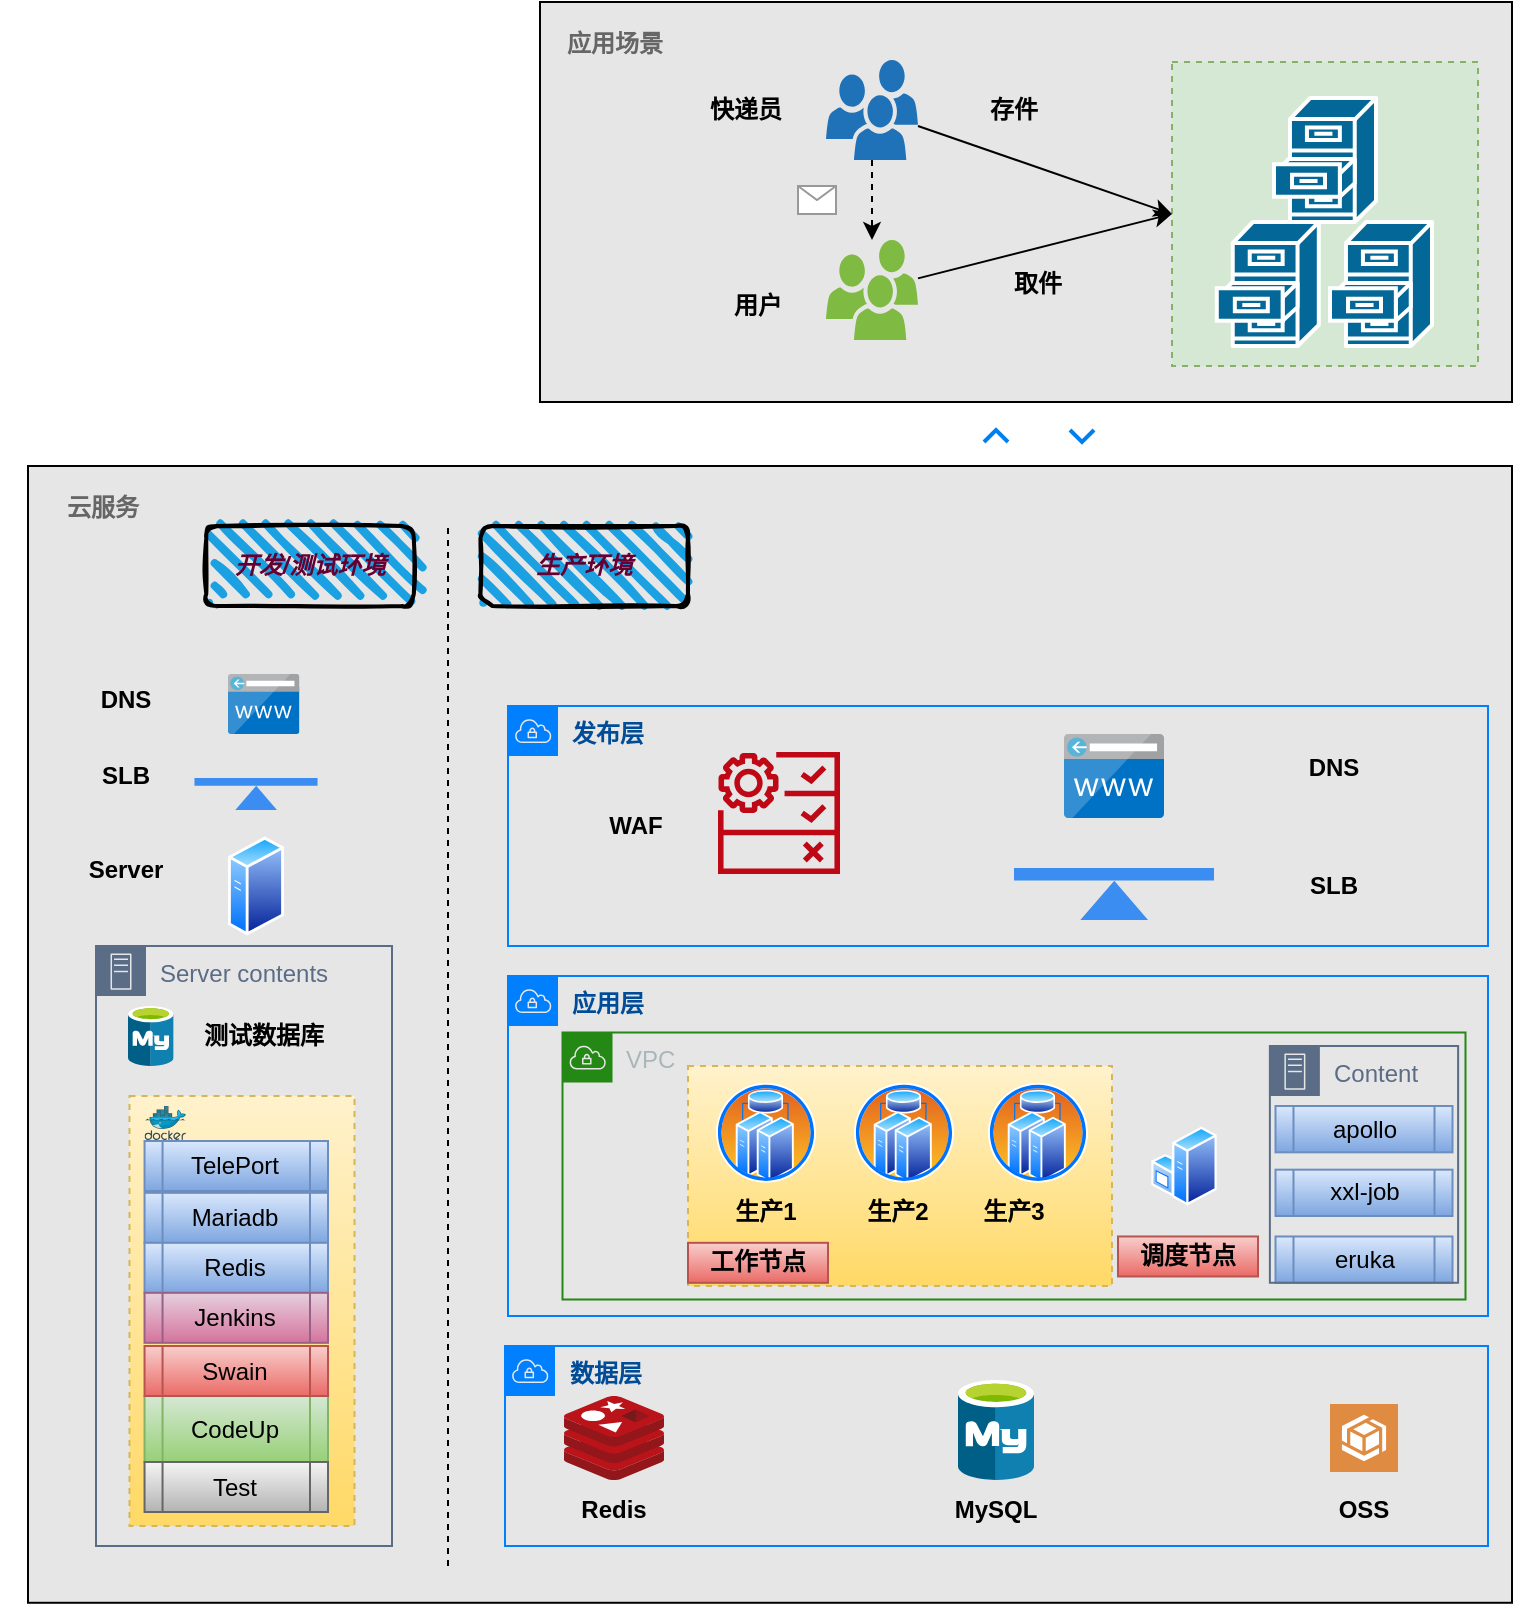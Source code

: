 <mxfile version="17.4.0" type="github">
  <diagram id="BdLwMyGjnG6UXohXk7-T" name="Page-1">
    <mxGraphModel dx="1422" dy="786" grid="1" gridSize="10" guides="1" tooltips="1" connect="1" arrows="1" fold="1" page="1" pageScale="1" pageWidth="827" pageHeight="1169" math="0" shadow="0">
      <root>
        <mxCell id="0" />
        <mxCell id="1" parent="0" />
        <mxCell id="7YYmYSPFP5t7wdT3Zkfi-18" value="" style="rounded=0;whiteSpace=wrap;html=1;fillColor=#E6E6E6;" vertex="1" parent="1">
          <mxGeometry x="294" y="68" width="486" height="200" as="geometry" />
        </mxCell>
        <mxCell id="u_pD7Ns_MpsrbYzYDKfG-13" value="" style="rounded=0;whiteSpace=wrap;html=1;dashed=1;fillColor=#d5e8d4;strokeColor=#82b366;" parent="1" vertex="1">
          <mxGeometry x="610" y="98" width="153" height="152" as="geometry" />
        </mxCell>
        <mxCell id="KMk3zY3-F5rNktSrJOaJ-93" value="" style="verticalLabelPosition=bottom;verticalAlign=top;html=1;shadow=0;dashed=0;strokeWidth=1;shape=mxgraph.ios.iBgFlat;labelBackgroundColor=none;fillColor=#E6E6E6;" parent="1" vertex="1">
          <mxGeometry x="38" y="300" width="742" height="568.39" as="geometry" />
        </mxCell>
        <mxCell id="KMk3zY3-F5rNktSrJOaJ-60" value="Server contents" style="points=[[0,0],[0.25,0],[0.5,0],[0.75,0],[1,0],[1,0.25],[1,0.5],[1,0.75],[1,1],[0.75,1],[0.5,1],[0.25,1],[0,1],[0,0.75],[0,0.5],[0,0.25]];outlineConnect=0;gradientColor=none;html=1;whiteSpace=wrap;fontSize=12;fontStyle=0;shape=mxgraph.aws4.group;grIcon=mxgraph.aws4.group_on_premise;strokeColor=#5A6C86;fillColor=none;verticalAlign=top;align=left;spacingLeft=30;fontColor=#5A6C86;dashed=0;" parent="1" vertex="1">
          <mxGeometry x="72" y="540" width="148" height="300" as="geometry" />
        </mxCell>
        <mxCell id="KMk3zY3-F5rNktSrJOaJ-39" value="&lt;font color=&quot;#004c99&quot;&gt;&lt;b&gt;应用层&lt;/b&gt;&lt;/font&gt;" style="points=[[0,0],[0.25,0],[0.5,0],[0.75,0],[1,0],[1,0.25],[1,0.5],[1,0.75],[1,1],[0.75,1],[0.5,1],[0.25,1],[0,1],[0,0.75],[0,0.5],[0,0.25]];outlineConnect=0;gradientColor=none;html=1;whiteSpace=wrap;fontSize=12;fontStyle=0;shape=mxgraph.aws4.group;grIcon=mxgraph.aws4.group_vpc;strokeColor=#007FFF;fillColor=none;verticalAlign=top;align=left;spacingLeft=30;fontColor=#AAB7B8;dashed=0;" parent="1" vertex="1">
          <mxGeometry x="278" y="555" width="490" height="170" as="geometry" />
        </mxCell>
        <mxCell id="KMk3zY3-F5rNktSrJOaJ-65" value="" style="rounded=0;whiteSpace=wrap;html=1;dashed=1;strokeColor=#d6b656;fillColor=#fff2cc;gradientColor=#ffd966;" parent="1" vertex="1">
          <mxGeometry x="88.75" y="615" width="112.5" height="215" as="geometry" />
        </mxCell>
        <mxCell id="KMk3zY3-F5rNktSrJOaJ-47" value="&lt;b&gt;&lt;font color=&quot;#004c99&quot;&gt;数据层&lt;/font&gt;&lt;/b&gt;" style="points=[[0,0],[0.25,0],[0.5,0],[0.75,0],[1,0],[1,0.25],[1,0.5],[1,0.75],[1,1],[0.75,1],[0.5,1],[0.25,1],[0,1],[0,0.75],[0,0.5],[0,0.25]];outlineConnect=0;gradientColor=none;html=1;whiteSpace=wrap;fontSize=12;fontStyle=0;shape=mxgraph.aws4.group;grIcon=mxgraph.aws4.group_vpc;strokeColor=#007FFF;fillColor=none;verticalAlign=top;align=left;spacingLeft=30;fontColor=#AAB7B8;dashed=0;" parent="1" vertex="1">
          <mxGeometry x="276.5" y="740" width="491.5" height="100" as="geometry" />
        </mxCell>
        <mxCell id="KMk3zY3-F5rNktSrJOaJ-46" value="&lt;b&gt;&lt;font color=&quot;#004c99&quot;&gt;发布层&lt;/font&gt;&lt;/b&gt;" style="points=[[0,0],[0.25,0],[0.5,0],[0.75,0],[1,0],[1,0.25],[1,0.5],[1,0.75],[1,1],[0.75,1],[0.5,1],[0.25,1],[0,1],[0,0.75],[0,0.5],[0,0.25]];outlineConnect=0;gradientColor=none;html=1;whiteSpace=wrap;fontSize=12;fontStyle=0;shape=mxgraph.aws4.group;grIcon=mxgraph.aws4.group_vpc;strokeColor=#007FFF;fillColor=none;verticalAlign=top;align=left;spacingLeft=30;fontColor=#AAB7B8;dashed=0;" parent="1" vertex="1">
          <mxGeometry x="278" y="420" width="490" height="120" as="geometry" />
        </mxCell>
        <mxCell id="KMk3zY3-F5rNktSrJOaJ-48" value="VPC" style="points=[[0,0],[0.25,0],[0.5,0],[0.75,0],[1,0],[1,0.25],[1,0.5],[1,0.75],[1,1],[0.75,1],[0.5,1],[0.25,1],[0,1],[0,0.75],[0,0.5],[0,0.25]];outlineConnect=0;gradientColor=none;html=1;whiteSpace=wrap;fontSize=12;fontStyle=0;shape=mxgraph.aws4.group;grIcon=mxgraph.aws4.group_vpc;strokeColor=#248814;fillColor=none;verticalAlign=top;align=left;spacingLeft=30;fontColor=#AAB7B8;dashed=0;" parent="1" vertex="1">
          <mxGeometry x="305.25" y="583.21" width="451.5" height="133.58" as="geometry" />
        </mxCell>
        <mxCell id="KMk3zY3-F5rNktSrJOaJ-34" value="" style="rounded=0;whiteSpace=wrap;html=1;dashed=1;labelBackgroundColor=none;fillColor=#fff2cc;gradientColor=#ffd966;strokeColor=#d6b656;" parent="1" vertex="1">
          <mxGeometry x="368" y="600" width="212" height="110" as="geometry" />
        </mxCell>
        <mxCell id="KMk3zY3-F5rNktSrJOaJ-10" value="" style="sketch=0;aspect=fixed;html=1;points=[];align=center;image;fontSize=12;image=img/lib/mscae/Cache_Redis_Product.svg;" parent="1" vertex="1">
          <mxGeometry x="306" y="765" width="50" height="42" as="geometry" />
        </mxCell>
        <mxCell id="KMk3zY3-F5rNktSrJOaJ-11" value="Redis" style="text;html=1;strokeColor=none;fillColor=none;align=center;verticalAlign=middle;whiteSpace=wrap;rounded=0;fontStyle=1" parent="1" vertex="1">
          <mxGeometry x="301" y="807" width="60" height="30" as="geometry" />
        </mxCell>
        <mxCell id="KMk3zY3-F5rNktSrJOaJ-13" value="" style="sketch=0;aspect=fixed;html=1;points=[];align=center;image;fontSize=12;image=img/lib/mscae/Azure_Database_for_MySQL_servers.svg;" parent="1" vertex="1">
          <mxGeometry x="503" y="757" width="38" height="50" as="geometry" />
        </mxCell>
        <mxCell id="KMk3zY3-F5rNktSrJOaJ-14" value="MySQL" style="text;html=1;strokeColor=none;fillColor=none;align=center;verticalAlign=middle;whiteSpace=wrap;rounded=0;fontStyle=1" parent="1" vertex="1">
          <mxGeometry x="492" y="807" width="60" height="30" as="geometry" />
        </mxCell>
        <mxCell id="KMk3zY3-F5rNktSrJOaJ-16" value="" style="sketch=0;pointerEvents=1;shadow=0;dashed=0;html=1;strokeColor=none;fillColor=#DF8C42;labelPosition=center;verticalLabelPosition=bottom;verticalAlign=top;align=center;outlineConnect=0;shape=mxgraph.veeam2.ibm_object_storage;" parent="1" vertex="1">
          <mxGeometry x="689" y="769" width="34" height="34" as="geometry" />
        </mxCell>
        <mxCell id="KMk3zY3-F5rNktSrJOaJ-17" value="OSS" style="text;html=1;strokeColor=none;fillColor=none;align=center;verticalAlign=middle;whiteSpace=wrap;rounded=0;fontStyle=1" parent="1" vertex="1">
          <mxGeometry x="676" y="807" width="60" height="30" as="geometry" />
        </mxCell>
        <mxCell id="KMk3zY3-F5rNktSrJOaJ-21" value="生产1" style="text;html=1;strokeColor=none;fillColor=none;align=center;verticalAlign=middle;whiteSpace=wrap;rounded=0;fontStyle=1" parent="1" vertex="1">
          <mxGeometry x="377" y="658.41" width="60" height="30" as="geometry" />
        </mxCell>
        <mxCell id="KMk3zY3-F5rNktSrJOaJ-22" value="生产2" style="text;html=1;strokeColor=none;fillColor=none;align=center;verticalAlign=middle;whiteSpace=wrap;rounded=0;fontStyle=1" parent="1" vertex="1">
          <mxGeometry x="443" y="658.41" width="60" height="30" as="geometry" />
        </mxCell>
        <mxCell id="KMk3zY3-F5rNktSrJOaJ-23" value="生产3" style="text;html=1;strokeColor=none;fillColor=none;align=center;verticalAlign=middle;whiteSpace=wrap;rounded=0;fontStyle=1" parent="1" vertex="1">
          <mxGeometry x="501" y="658.41" width="60" height="30" as="geometry" />
        </mxCell>
        <mxCell id="KMk3zY3-F5rNktSrJOaJ-24" value="" style="aspect=fixed;perimeter=ellipsePerimeter;html=1;align=center;shadow=0;dashed=0;spacingTop=3;image;image=img/lib/active_directory/windows_server.svg;" parent="1" vertex="1">
          <mxGeometry x="599.6" y="630" width="32.8" height="40" as="geometry" />
        </mxCell>
        <mxCell id="KMk3zY3-F5rNktSrJOaJ-30" value="" style="aspect=fixed;perimeter=ellipsePerimeter;html=1;align=center;shadow=0;dashed=0;spacingTop=3;image;image=img/lib/active_directory/cluster_server.svg;" parent="1" vertex="1">
          <mxGeometry x="382" y="608.41" width="50" height="50" as="geometry" />
        </mxCell>
        <mxCell id="KMk3zY3-F5rNktSrJOaJ-31" value="" style="aspect=fixed;perimeter=ellipsePerimeter;html=1;align=center;shadow=0;dashed=0;spacingTop=3;image;image=img/lib/active_directory/cluster_server.svg;" parent="1" vertex="1">
          <mxGeometry x="451" y="608.41" width="50" height="50" as="geometry" />
        </mxCell>
        <mxCell id="KMk3zY3-F5rNktSrJOaJ-32" value="" style="aspect=fixed;perimeter=ellipsePerimeter;html=1;align=center;shadow=0;dashed=0;spacingTop=3;image;image=img/lib/active_directory/cluster_server.svg;" parent="1" vertex="1">
          <mxGeometry x="518" y="608.41" width="50" height="50" as="geometry" />
        </mxCell>
        <mxCell id="KMk3zY3-F5rNktSrJOaJ-44" value="" style="sketch=0;html=1;aspect=fixed;strokeColor=none;shadow=0;align=center;verticalAlign=top;fillColor=#3B8DF1;shape=mxgraph.gcp2.load_balancing" parent="1" vertex="1">
          <mxGeometry x="531" y="501" width="100" height="26" as="geometry" />
        </mxCell>
        <mxCell id="KMk3zY3-F5rNktSrJOaJ-45" value="" style="sketch=0;aspect=fixed;html=1;points=[];align=center;image;fontSize=12;image=img/lib/mscae/CustomDomain.svg;strokeColor=#006600;" parent="1" vertex="1">
          <mxGeometry x="556" y="434" width="50" height="42" as="geometry" />
        </mxCell>
        <mxCell id="KMk3zY3-F5rNktSrJOaJ-53" value="SLB" style="text;html=1;strokeColor=none;fillColor=none;align=center;verticalAlign=middle;whiteSpace=wrap;rounded=0;dashed=1;fontStyle=1" parent="1" vertex="1">
          <mxGeometry x="651" y="493" width="80" height="34" as="geometry" />
        </mxCell>
        <mxCell id="KMk3zY3-F5rNktSrJOaJ-54" value="DNS" style="text;html=1;strokeColor=none;fillColor=none;align=center;verticalAlign=middle;whiteSpace=wrap;rounded=0;dashed=1;fontStyle=1" parent="1" vertex="1">
          <mxGeometry x="651" y="434" width="80" height="34" as="geometry" />
        </mxCell>
        <mxCell id="KMk3zY3-F5rNktSrJOaJ-56" value="" style="endArrow=none;dashed=1;html=1;rounded=0;fontColor=#660033;" parent="1" edge="1">
          <mxGeometry width="50" height="50" relative="1" as="geometry">
            <mxPoint x="248" y="850" as="sourcePoint" />
            <mxPoint x="248" y="330" as="targetPoint" />
          </mxGeometry>
        </mxCell>
        <mxCell id="KMk3zY3-F5rNktSrJOaJ-58" value="" style="aspect=fixed;perimeter=ellipsePerimeter;html=1;align=center;shadow=0;dashed=0;spacingTop=3;image;image=img/lib/active_directory/generic_server.svg;fontColor=#660033;strokeColor=#007FFF;" parent="1" vertex="1">
          <mxGeometry x="138" y="485" width="28.0" height="50" as="geometry" />
        </mxCell>
        <mxCell id="KMk3zY3-F5rNktSrJOaJ-61" value="" style="sketch=0;aspect=fixed;html=1;points=[];align=center;image;fontSize=12;image=img/lib/mscae/Azure_Database_for_MySQL_servers.svg;" parent="1" vertex="1">
          <mxGeometry x="88" y="570" width="22.8" height="30" as="geometry" />
        </mxCell>
        <mxCell id="KMk3zY3-F5rNktSrJOaJ-62" value="测试数据库" style="text;html=1;strokeColor=none;fillColor=none;align=center;verticalAlign=middle;whiteSpace=wrap;rounded=0;dashed=1;fontColor=#000000;fontStyle=1" parent="1" vertex="1">
          <mxGeometry x="120.86" y="575" width="70" height="20" as="geometry" />
        </mxCell>
        <mxCell id="KMk3zY3-F5rNktSrJOaJ-64" value="" style="sketch=0;aspect=fixed;html=1;points=[];align=center;image;fontSize=12;image=img/lib/mscae/Docker.svg;dashed=1;fontColor=#660033;strokeColor=#007FFF;" parent="1" vertex="1">
          <mxGeometry x="96.27" y="620" width="20.73" height="17" as="geometry" />
        </mxCell>
        <mxCell id="KMk3zY3-F5rNktSrJOaJ-74" value="TelePort" style="shape=process;whiteSpace=wrap;html=1;backgroundOutline=1;strokeColor=#6c8ebf;fillColor=#dae8fc;gradientColor=#7ea6e0;" parent="1" vertex="1">
          <mxGeometry x="96.27" y="637.5" width="91.73" height="25" as="geometry" />
        </mxCell>
        <mxCell id="KMk3zY3-F5rNktSrJOaJ-75" value="Mariadb" style="shape=process;whiteSpace=wrap;html=1;backgroundOutline=1;strokeColor=#6c8ebf;fillColor=#dae8fc;gradientColor=#7ea6e0;" parent="1" vertex="1">
          <mxGeometry x="96.27" y="663.41" width="91.73" height="25" as="geometry" />
        </mxCell>
        <mxCell id="KMk3zY3-F5rNktSrJOaJ-76" value="Redis" style="shape=process;whiteSpace=wrap;html=1;backgroundOutline=1;strokeColor=#6c8ebf;fillColor=#dae8fc;gradientColor=#7ea6e0;" parent="1" vertex="1">
          <mxGeometry x="96.27" y="688.41" width="91.73" height="25" as="geometry" />
        </mxCell>
        <mxCell id="KMk3zY3-F5rNktSrJOaJ-81" value="" style="sketch=0;html=1;aspect=fixed;strokeColor=none;shadow=0;align=center;verticalAlign=top;fillColor=#3B8DF1;shape=mxgraph.gcp2.load_balancing" parent="1" vertex="1">
          <mxGeometry x="121.23" y="456" width="61.54" height="16" as="geometry" />
        </mxCell>
        <mxCell id="KMk3zY3-F5rNktSrJOaJ-82" value="" style="sketch=0;aspect=fixed;html=1;points=[];align=center;image;fontSize=12;image=img/lib/mscae/CustomDomain.svg;strokeColor=#006600;" parent="1" vertex="1">
          <mxGeometry x="138" y="404" width="35.71" height="30" as="geometry" />
        </mxCell>
        <mxCell id="KMk3zY3-F5rNktSrJOaJ-86" value="DNS" style="text;html=1;strokeColor=none;fillColor=none;align=center;verticalAlign=middle;whiteSpace=wrap;rounded=0;dashed=1;fontStyle=1" parent="1" vertex="1">
          <mxGeometry x="47.14" y="400" width="80" height="34" as="geometry" />
        </mxCell>
        <mxCell id="KMk3zY3-F5rNktSrJOaJ-87" value="SLB" style="text;html=1;strokeColor=none;fillColor=none;align=center;verticalAlign=middle;whiteSpace=wrap;rounded=0;dashed=1;fontStyle=1" parent="1" vertex="1">
          <mxGeometry x="47.14" y="438" width="80" height="34" as="geometry" />
        </mxCell>
        <mxCell id="KMk3zY3-F5rNktSrJOaJ-88" value="Server" style="text;html=1;strokeColor=none;fillColor=none;align=center;verticalAlign=middle;whiteSpace=wrap;rounded=0;dashed=1;fontStyle=1" parent="1" vertex="1">
          <mxGeometry x="47.14" y="485" width="80" height="34" as="geometry" />
        </mxCell>
        <mxCell id="KMk3zY3-F5rNktSrJOaJ-90" value="&lt;b&gt;&lt;i&gt;&lt;font color=&quot;#660033&quot;&gt;开发/测试环境&lt;/font&gt;&lt;/i&gt;&lt;/b&gt;" style="rounded=1;whiteSpace=wrap;html=1;strokeWidth=2;fillWeight=4;hachureGap=8;hachureAngle=45;fillColor=#1ba1e2;sketch=1;fontColor=#000000;" parent="1" vertex="1">
          <mxGeometry x="127.14" y="330" width="103.77" height="40" as="geometry" />
        </mxCell>
        <mxCell id="KMk3zY3-F5rNktSrJOaJ-91" value="&lt;b&gt;&lt;i&gt;&lt;font color=&quot;#660033&quot;&gt;生产环境&lt;/font&gt;&lt;/i&gt;&lt;/b&gt;" style="rounded=1;whiteSpace=wrap;html=1;strokeWidth=2;fillWeight=4;hachureGap=8;hachureAngle=45;fillColor=#1ba1e2;sketch=1;fontColor=#000000;" parent="1" vertex="1">
          <mxGeometry x="264.23" y="330" width="103.77" height="40" as="geometry" />
        </mxCell>
        <mxCell id="KMk3zY3-F5rNktSrJOaJ-98" value="apollo" style="shape=process;whiteSpace=wrap;html=1;backgroundOutline=1;strokeColor=#6c8ebf;fillColor=#dae8fc;gradientColor=#7ea6e0;" parent="1" vertex="1">
          <mxGeometry x="661.75" y="620" width="88.5" height="23.17" as="geometry" />
        </mxCell>
        <mxCell id="KMk3zY3-F5rNktSrJOaJ-99" value="xxl-job" style="shape=process;whiteSpace=wrap;html=1;backgroundOutline=1;strokeColor=#6c8ebf;fillColor=#dae8fc;gradientColor=#7ea6e0;" parent="1" vertex="1">
          <mxGeometry x="661.75" y="651.83" width="88.5" height="23.17" as="geometry" />
        </mxCell>
        <mxCell id="KMk3zY3-F5rNktSrJOaJ-100" value="eruka" style="shape=process;whiteSpace=wrap;html=1;backgroundOutline=1;strokeColor=#6c8ebf;fillColor=#dae8fc;gradientColor=#7ea6e0;" parent="1" vertex="1">
          <mxGeometry x="661.75" y="685.24" width="88.5" height="23.17" as="geometry" />
        </mxCell>
        <mxCell id="KMk3zY3-F5rNktSrJOaJ-101" value="工作节点" style="text;html=1;align=center;verticalAlign=middle;whiteSpace=wrap;rounded=0;fontStyle=1;fillColor=#f8cecc;gradientColor=#ea6b66;strokeColor=#b85450;" parent="1" vertex="1">
          <mxGeometry x="368" y="688.41" width="70" height="20" as="geometry" />
        </mxCell>
        <mxCell id="KMk3zY3-F5rNktSrJOaJ-102" value="调度节点" style="text;html=1;align=center;verticalAlign=middle;whiteSpace=wrap;rounded=0;fontStyle=1;fillColor=#f8cecc;gradientColor=#ea6b66;strokeColor=#b85450;" parent="1" vertex="1">
          <mxGeometry x="583" y="685.24" width="70" height="20" as="geometry" />
        </mxCell>
        <mxCell id="KMk3zY3-F5rNktSrJOaJ-106" value="Content" style="points=[[0,0],[0.25,0],[0.5,0],[0.75,0],[1,0],[1,0.25],[1,0.5],[1,0.75],[1,1],[0.75,1],[0.5,1],[0.25,1],[0,1],[0,0.75],[0,0.5],[0,0.25]];outlineConnect=0;gradientColor=none;html=1;whiteSpace=wrap;fontSize=12;fontStyle=0;shape=mxgraph.aws4.group;grIcon=mxgraph.aws4.group_on_premise;strokeColor=#5A6C86;fillColor=none;verticalAlign=top;align=left;spacingLeft=30;fontColor=#5A6C86;dashed=0;" parent="1" vertex="1">
          <mxGeometry x="658.94" y="590" width="94.12" height="118.41" as="geometry" />
        </mxCell>
        <mxCell id="KMk3zY3-F5rNktSrJOaJ-107" value="" style="sketch=0;outlineConnect=0;fontColor=#232F3E;gradientColor=none;fillColor=#BF0816;strokeColor=none;dashed=0;verticalLabelPosition=bottom;verticalAlign=top;align=center;html=1;fontSize=12;fontStyle=0;aspect=fixed;pointerEvents=1;shape=mxgraph.aws4.waf_managed_rule;labelBackgroundColor=none;" parent="1" vertex="1">
          <mxGeometry x="383" y="443" width="61" height="61" as="geometry" />
        </mxCell>
        <mxCell id="KMk3zY3-F5rNktSrJOaJ-108" value="WAF" style="text;html=1;strokeColor=none;fillColor=none;align=center;verticalAlign=middle;whiteSpace=wrap;rounded=0;dashed=1;fontStyle=1" parent="1" vertex="1">
          <mxGeometry x="302" y="463" width="80" height="34" as="geometry" />
        </mxCell>
        <mxCell id="nzA6pa_3389GRCWHxSjF-1" value="CodeUp" style="shape=process;whiteSpace=wrap;html=1;backgroundOutline=1;strokeColor=#82b366;fillColor=#d5e8d4;gradientColor=#97d077;" parent="1" vertex="1">
          <mxGeometry x="96.27" y="765" width="91.73" height="33" as="geometry" />
        </mxCell>
        <mxCell id="nzA6pa_3389GRCWHxSjF-2" value="Swain" style="shape=process;whiteSpace=wrap;html=1;backgroundOutline=1;strokeColor=#b85450;fillColor=#f8cecc;gradientColor=#ea6b66;" parent="1" vertex="1">
          <mxGeometry x="96.27" y="740" width="91.73" height="25" as="geometry" />
        </mxCell>
        <mxCell id="nzA6pa_3389GRCWHxSjF-12" value="Test" style="shape=process;whiteSpace=wrap;html=1;backgroundOutline=1;fillColor=#f5f5f5;strokeColor=#666666;gradientColor=#b3b3b3;" parent="1" vertex="1">
          <mxGeometry x="96.27" y="798" width="91.73" height="25" as="geometry" />
        </mxCell>
        <mxCell id="nzA6pa_3389GRCWHxSjF-13" value="Jenkins" style="shape=process;whiteSpace=wrap;html=1;backgroundOutline=1;strokeColor=#996185;fillColor=#e6d0de;gradientColor=#d5739d;" parent="1" vertex="1">
          <mxGeometry x="96.27" y="713.41" width="91.73" height="25" as="geometry" />
        </mxCell>
        <mxCell id="u_pD7Ns_MpsrbYzYDKfG-2" value="" style="shape=mxgraph.cisco.storage.file_cabinet;html=1;pointerEvents=1;dashed=0;fillColor=#036897;strokeColor=#ffffff;strokeWidth=2;verticalLabelPosition=bottom;verticalAlign=top;align=center;outlineConnect=0;" parent="1" vertex="1">
          <mxGeometry x="661" y="116" width="51" height="62" as="geometry" />
        </mxCell>
        <mxCell id="u_pD7Ns_MpsrbYzYDKfG-4" value="" style="shape=mxgraph.cisco.storage.file_cabinet;html=1;pointerEvents=1;dashed=0;fillColor=#036897;strokeColor=#ffffff;strokeWidth=2;verticalLabelPosition=bottom;verticalAlign=top;align=center;outlineConnect=0;" parent="1" vertex="1">
          <mxGeometry x="632.4" y="178" width="51" height="62" as="geometry" />
        </mxCell>
        <mxCell id="u_pD7Ns_MpsrbYzYDKfG-5" value="" style="shape=mxgraph.cisco.storage.file_cabinet;html=1;pointerEvents=1;dashed=0;fillColor=#036897;strokeColor=#ffffff;strokeWidth=2;verticalLabelPosition=bottom;verticalAlign=top;align=center;outlineConnect=0;" parent="1" vertex="1">
          <mxGeometry x="689" y="178" width="51" height="62" as="geometry" />
        </mxCell>
        <mxCell id="u_pD7Ns_MpsrbYzYDKfG-8" value="快递员" style="text;html=1;strokeColor=none;fillColor=none;align=center;verticalAlign=middle;whiteSpace=wrap;rounded=0;dashed=1;fontStyle=1" parent="1" vertex="1">
          <mxGeometry x="357" y="105" width="80" height="34" as="geometry" />
        </mxCell>
        <mxCell id="u_pD7Ns_MpsrbYzYDKfG-10" value="" style="sketch=0;pointerEvents=1;shadow=0;dashed=0;html=1;strokeColor=none;labelPosition=center;verticalLabelPosition=bottom;verticalAlign=top;outlineConnect=0;align=center;shape=mxgraph.office.users.users;fillColor=#7FBA42;" parent="1" vertex="1">
          <mxGeometry x="437" y="187" width="46" height="50" as="geometry" />
        </mxCell>
        <mxCell id="7YYmYSPFP5t7wdT3Zkfi-8" style="edgeStyle=orthogonalEdgeStyle;rounded=0;orthogonalLoop=1;jettySize=auto;html=1;dashed=1;" edge="1" parent="1" source="u_pD7Ns_MpsrbYzYDKfG-11" target="u_pD7Ns_MpsrbYzYDKfG-10">
          <mxGeometry relative="1" as="geometry" />
        </mxCell>
        <mxCell id="u_pD7Ns_MpsrbYzYDKfG-11" value="" style="sketch=0;pointerEvents=1;shadow=0;dashed=0;html=1;strokeColor=none;labelPosition=center;verticalLabelPosition=bottom;verticalAlign=top;outlineConnect=0;align=center;shape=mxgraph.office.users.users;fillColor=#2072B8;" parent="1" vertex="1">
          <mxGeometry x="437" y="97" width="46" height="50" as="geometry" />
        </mxCell>
        <mxCell id="u_pD7Ns_MpsrbYzYDKfG-12" value="用户" style="text;html=1;strokeColor=none;fillColor=none;align=center;verticalAlign=middle;whiteSpace=wrap;rounded=0;dashed=1;fontStyle=1" parent="1" vertex="1">
          <mxGeometry x="363" y="203" width="80" height="34" as="geometry" />
        </mxCell>
        <mxCell id="7YYmYSPFP5t7wdT3Zkfi-7" value="" style="verticalLabelPosition=bottom;shadow=0;dashed=0;align=center;html=1;verticalAlign=top;strokeWidth=1;shape=mxgraph.mockup.misc.mail2;strokeColor=#999999;" vertex="1" parent="1">
          <mxGeometry x="423" y="160" width="19" height="14" as="geometry" />
        </mxCell>
        <mxCell id="7YYmYSPFP5t7wdT3Zkfi-10" value="" style="endArrow=classic;html=1;rounded=0;entryX=0;entryY=0.5;entryDx=0;entryDy=0;" edge="1" parent="1" source="u_pD7Ns_MpsrbYzYDKfG-11" target="u_pD7Ns_MpsrbYzYDKfG-13">
          <mxGeometry width="50" height="50" relative="1" as="geometry">
            <mxPoint x="150" y="188" as="sourcePoint" />
            <mxPoint x="160" y="148" as="targetPoint" />
          </mxGeometry>
        </mxCell>
        <mxCell id="7YYmYSPFP5t7wdT3Zkfi-11" value="" style="endArrow=classic;html=1;rounded=0;entryX=0;entryY=0.5;entryDx=0;entryDy=0;" edge="1" parent="1" source="u_pD7Ns_MpsrbYzYDKfG-10" target="u_pD7Ns_MpsrbYzYDKfG-13">
          <mxGeometry width="50" height="50" relative="1" as="geometry">
            <mxPoint x="250" y="268" as="sourcePoint" />
            <mxPoint x="590" y="168" as="targetPoint" />
          </mxGeometry>
        </mxCell>
        <mxCell id="7YYmYSPFP5t7wdT3Zkfi-16" value="存件" style="text;html=1;strokeColor=none;fillColor=none;align=center;verticalAlign=middle;whiteSpace=wrap;rounded=0;dashed=1;fontStyle=1" vertex="1" parent="1">
          <mxGeometry x="491" y="105" width="80" height="34" as="geometry" />
        </mxCell>
        <mxCell id="7YYmYSPFP5t7wdT3Zkfi-17" value="取件" style="text;html=1;strokeColor=none;fillColor=none;align=center;verticalAlign=middle;whiteSpace=wrap;rounded=0;dashed=1;fontStyle=1" vertex="1" parent="1">
          <mxGeometry x="503" y="192" width="80" height="34" as="geometry" />
        </mxCell>
        <mxCell id="7YYmYSPFP5t7wdT3Zkfi-20" value="应用场景" style="text;html=1;strokeColor=none;fillColor=none;align=center;verticalAlign=middle;whiteSpace=wrap;rounded=0;dashed=1;fontStyle=1;fontColor=#666666;" vertex="1" parent="1">
          <mxGeometry x="280" y="68" width="103" height="41" as="geometry" />
        </mxCell>
        <mxCell id="7YYmYSPFP5t7wdT3Zkfi-21" value="云服务" style="text;html=1;strokeColor=none;fillColor=none;align=center;verticalAlign=middle;whiteSpace=wrap;rounded=0;dashed=1;fontStyle=1;fontColor=#666666;" vertex="1" parent="1">
          <mxGeometry x="24.14" y="300" width="103" height="41" as="geometry" />
        </mxCell>
        <mxCell id="7YYmYSPFP5t7wdT3Zkfi-26" value="" style="html=1;verticalLabelPosition=bottom;labelBackgroundColor=#ffffff;verticalAlign=top;shadow=0;dashed=0;strokeWidth=2;shape=mxgraph.ios7.misc.down;strokeColor=#0080f0;fontColor=#666666;fillColor=#E6E6E6;" vertex="1" parent="1">
          <mxGeometry x="559" y="282" width="12" height="6" as="geometry" />
        </mxCell>
        <mxCell id="7YYmYSPFP5t7wdT3Zkfi-28" value="" style="html=1;verticalLabelPosition=bottom;labelBackgroundColor=#ffffff;verticalAlign=top;shadow=0;dashed=0;strokeWidth=2;shape=mxgraph.ios7.misc.up;strokeColor=#0080f0;fontColor=#666666;fillColor=#E6E6E6;" vertex="1" parent="1">
          <mxGeometry x="516" y="282" width="12" height="6" as="geometry" />
        </mxCell>
      </root>
    </mxGraphModel>
  </diagram>
</mxfile>
